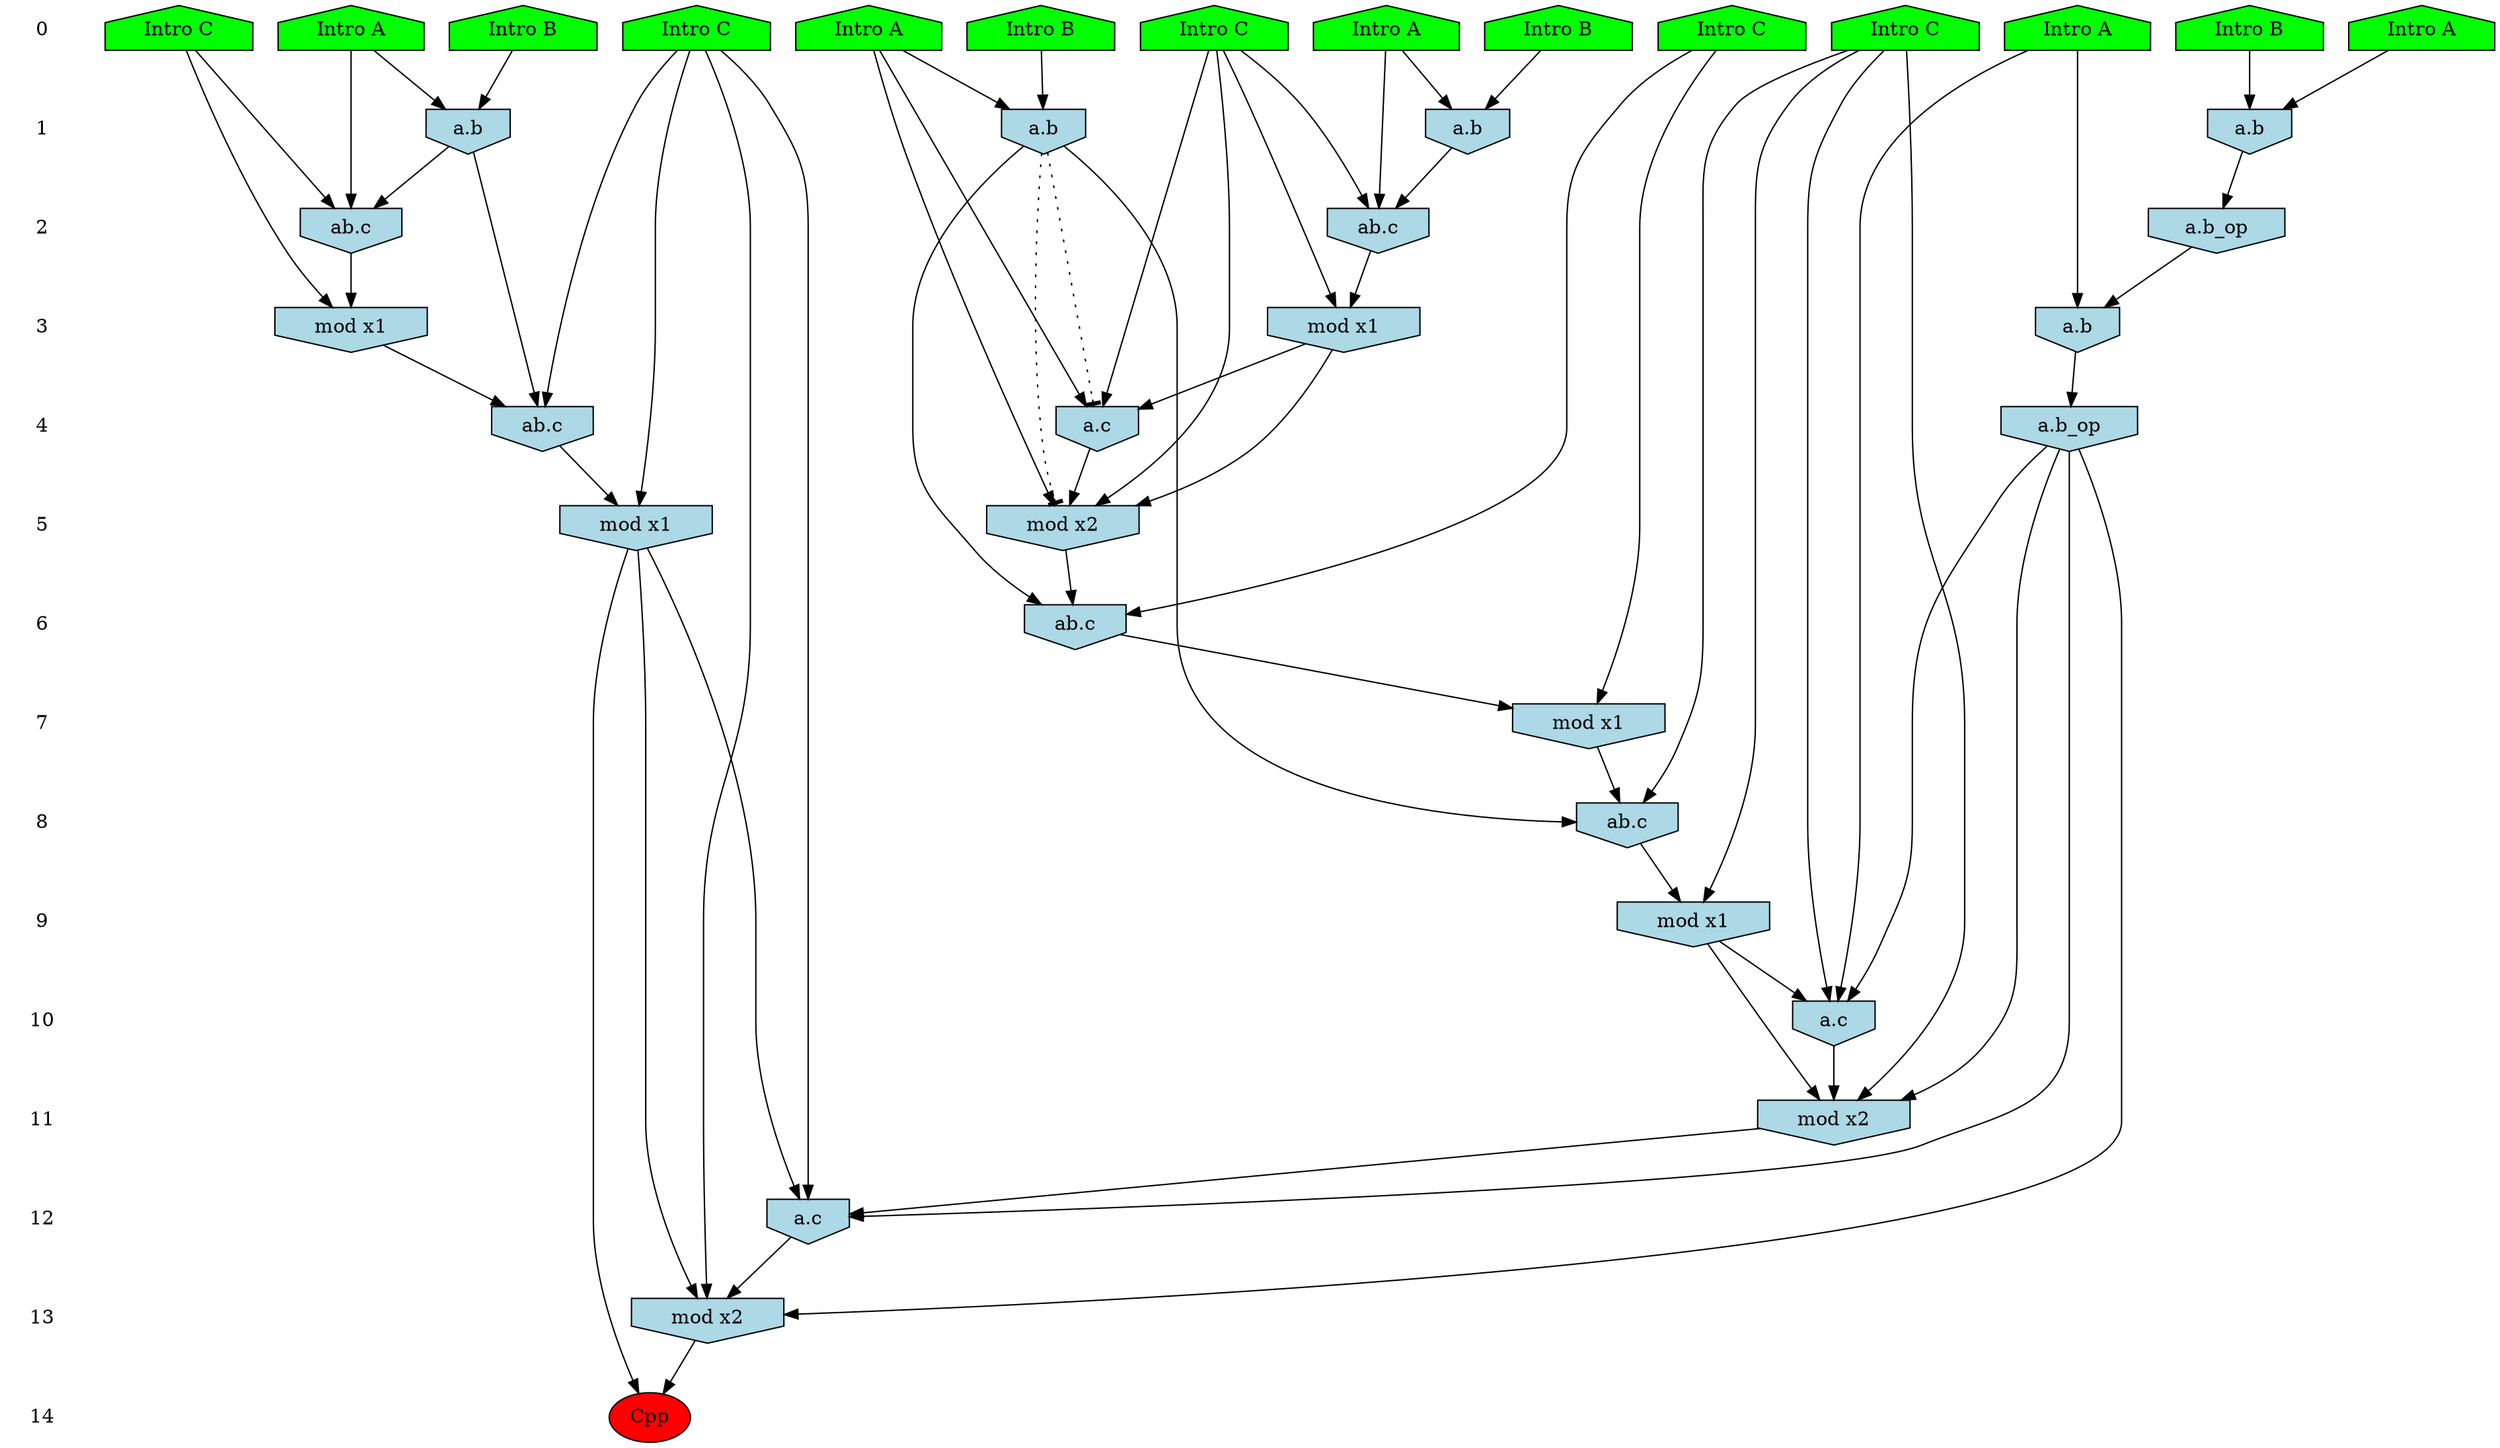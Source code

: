 /* Compression of 1 causal flows obtained in average at 1.772156E+01 t.u */
/* Compressed causal flows were: [3136] */
digraph G{
 ranksep=.5 ; 
{ rank = same ; "0" [shape=plaintext] ; node_1 [label ="Intro B", shape=house, style=filled, fillcolor=green] ;
node_2 [label ="Intro B", shape=house, style=filled, fillcolor=green] ;
node_3 [label ="Intro A", shape=house, style=filled, fillcolor=green] ;
node_4 [label ="Intro A", shape=house, style=filled, fillcolor=green] ;
node_5 [label ="Intro A", shape=house, style=filled, fillcolor=green] ;
node_6 [label ="Intro B", shape=house, style=filled, fillcolor=green] ;
node_7 [label ="Intro A", shape=house, style=filled, fillcolor=green] ;
node_8 [label ="Intro A", shape=house, style=filled, fillcolor=green] ;
node_9 [label ="Intro B", shape=house, style=filled, fillcolor=green] ;
node_10 [label ="Intro C", shape=house, style=filled, fillcolor=green] ;
node_11 [label ="Intro C", shape=house, style=filled, fillcolor=green] ;
node_12 [label ="Intro C", shape=house, style=filled, fillcolor=green] ;
node_13 [label ="Intro C", shape=house, style=filled, fillcolor=green] ;
node_14 [label ="Intro C", shape=house, style=filled, fillcolor=green] ;
}
{ rank = same ; "1" [shape=plaintext] ; node_15 [label="a.b", shape=invhouse, style=filled, fillcolor = lightblue] ;
node_16 [label="a.b", shape=invhouse, style=filled, fillcolor = lightblue] ;
node_22 [label="a.b", shape=invhouse, style=filled, fillcolor = lightblue] ;
node_24 [label="a.b", shape=invhouse, style=filled, fillcolor = lightblue] ;
}
{ rank = same ; "2" [shape=plaintext] ; node_17 [label="ab.c", shape=invhouse, style=filled, fillcolor = lightblue] ;
node_18 [label="a.b_op", shape=invhouse, style=filled, fillcolor = lightblue] ;
node_28 [label="ab.c", shape=invhouse, style=filled, fillcolor = lightblue] ;
}
{ rank = same ; "3" [shape=plaintext] ; node_19 [label="mod x1", shape=invhouse, style=filled, fillcolor = lightblue] ;
node_25 [label="a.b", shape=invhouse, style=filled, fillcolor = lightblue] ;
node_31 [label="mod x1", shape=invhouse, style=filled, fillcolor = lightblue] ;
}
{ rank = same ; "4" [shape=plaintext] ; node_20 [label="a.c", shape=invhouse, style=filled, fillcolor = lightblue] ;
node_26 [label="a.b_op", shape=invhouse, style=filled, fillcolor = lightblue] ;
node_32 [label="ab.c", shape=invhouse, style=filled, fillcolor = lightblue] ;
}
{ rank = same ; "5" [shape=plaintext] ; node_21 [label="mod x2", shape=invhouse, style=filled, fillcolor = lightblue] ;
node_35 [label="mod x1", shape=invhouse, style=filled, fillcolor = lightblue] ;
}
{ rank = same ; "6" [shape=plaintext] ; node_23 [label="ab.c", shape=invhouse, style=filled, fillcolor = lightblue] ;
}
{ rank = same ; "7" [shape=plaintext] ; node_27 [label="mod x1", shape=invhouse, style=filled, fillcolor = lightblue] ;
}
{ rank = same ; "8" [shape=plaintext] ; node_29 [label="ab.c", shape=invhouse, style=filled, fillcolor = lightblue] ;
}
{ rank = same ; "9" [shape=plaintext] ; node_30 [label="mod x1", shape=invhouse, style=filled, fillcolor = lightblue] ;
}
{ rank = same ; "10" [shape=plaintext] ; node_33 [label="a.c", shape=invhouse, style=filled, fillcolor = lightblue] ;
}
{ rank = same ; "11" [shape=plaintext] ; node_34 [label="mod x2", shape=invhouse, style=filled, fillcolor = lightblue] ;
}
{ rank = same ; "12" [shape=plaintext] ; node_36 [label="a.c", shape=invhouse, style=filled, fillcolor = lightblue] ;
}
{ rank = same ; "13" [shape=plaintext] ; node_37 [label="mod x2", shape=invhouse, style=filled, fillcolor = lightblue] ;
}
{ rank = same ; "14" [shape=plaintext] ; node_38 [label ="Cpp", style=filled, fillcolor=red] ;
}
"0" -> "1" [style="invis"]; 
"1" -> "2" [style="invis"]; 
"2" -> "3" [style="invis"]; 
"3" -> "4" [style="invis"]; 
"4" -> "5" [style="invis"]; 
"5" -> "6" [style="invis"]; 
"6" -> "7" [style="invis"]; 
"7" -> "8" [style="invis"]; 
"8" -> "9" [style="invis"]; 
"9" -> "10" [style="invis"]; 
"10" -> "11" [style="invis"]; 
"11" -> "12" [style="invis"]; 
"12" -> "13" [style="invis"]; 
"13" -> "14" [style="invis"]; 
node_2 -> node_15
node_3 -> node_15
node_6 -> node_16
node_7 -> node_16
node_3 -> node_17
node_10 -> node_17
node_15 -> node_17
node_16 -> node_18
node_10 -> node_19
node_17 -> node_19
node_4 -> node_20
node_10 -> node_20
node_19 -> node_20
node_4 -> node_21
node_10 -> node_21
node_19 -> node_21
node_20 -> node_21
node_4 -> node_22
node_9 -> node_22
node_14 -> node_23
node_21 -> node_23
node_22 -> node_23
node_1 -> node_24
node_5 -> node_24
node_8 -> node_25
node_18 -> node_25
node_25 -> node_26
node_14 -> node_27
node_23 -> node_27
node_5 -> node_28
node_11 -> node_28
node_24 -> node_28
node_13 -> node_29
node_22 -> node_29
node_27 -> node_29
node_13 -> node_30
node_29 -> node_30
node_11 -> node_31
node_28 -> node_31
node_12 -> node_32
node_24 -> node_32
node_31 -> node_32
node_8 -> node_33
node_13 -> node_33
node_26 -> node_33
node_30 -> node_33
node_13 -> node_34
node_26 -> node_34
node_30 -> node_34
node_33 -> node_34
node_12 -> node_35
node_32 -> node_35
node_12 -> node_36
node_26 -> node_36
node_34 -> node_36
node_35 -> node_36
node_12 -> node_37
node_26 -> node_37
node_35 -> node_37
node_36 -> node_37
node_35 -> node_38
node_37 -> node_38
node_22 -> node_21 [style=dotted, arrowhead = tee] 
node_22 -> node_20 [style=dotted, arrowhead = tee] 
}
/*
 Dot generation time: 0.000186
*/